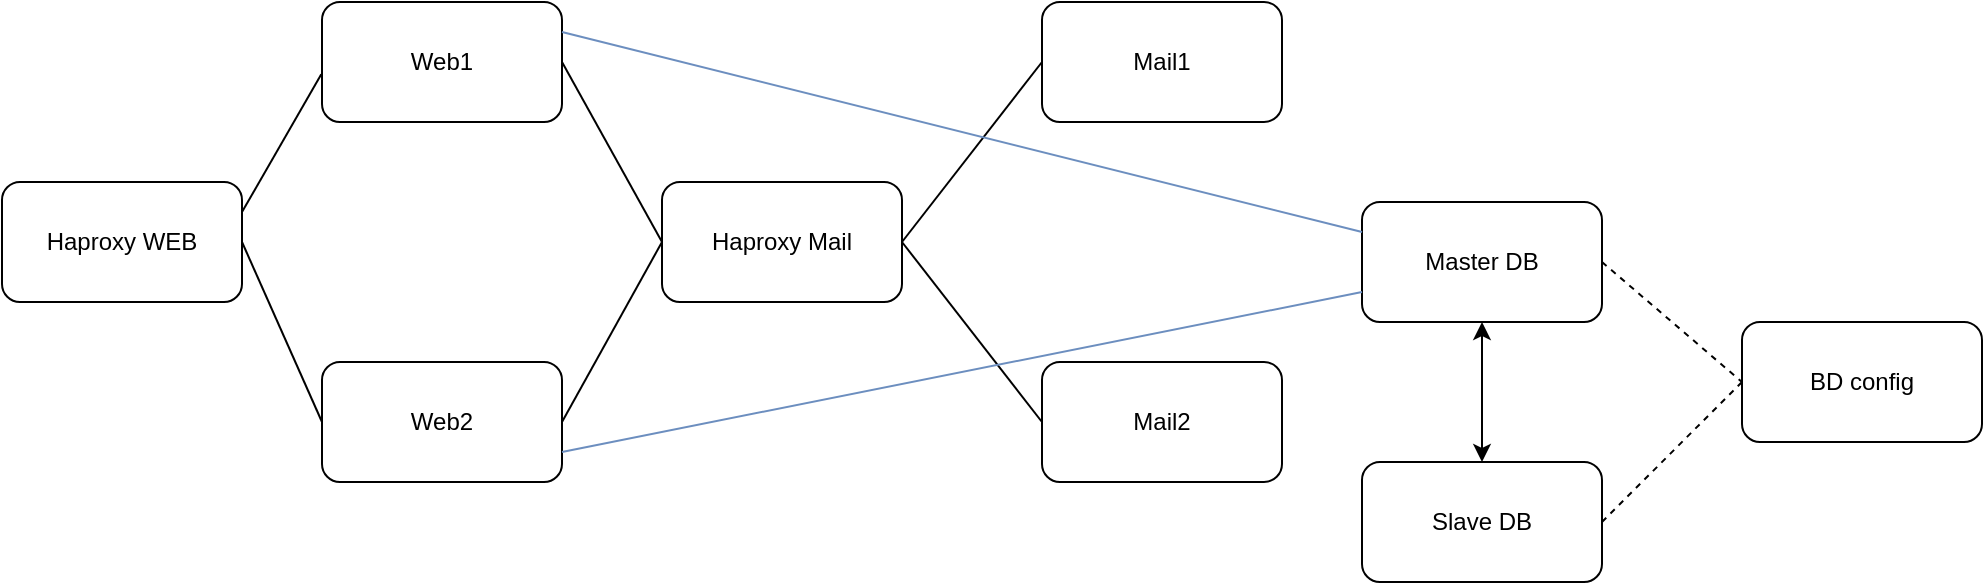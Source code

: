 <mxfile version="13.0.5" type="device"><diagram id="D82SHbaQle08-2iuD7Ui" name="Page-1"><mxGraphModel dx="1038" dy="580" grid="1" gridSize="10" guides="0" tooltips="1" connect="1" arrows="1" fold="1" page="1" pageScale="1" pageWidth="1169" pageHeight="827" math="0" shadow="0"><root><mxCell id="0"/><mxCell id="1" parent="0"/><mxCell id="CRrdIaDL3aOgxeP7DJ-f-2" value="Haproxy WEB" style="rounded=1;whiteSpace=wrap;html=1;" vertex="1" parent="1"><mxGeometry x="80" y="270" width="120" height="60" as="geometry"/></mxCell><mxCell id="CRrdIaDL3aOgxeP7DJ-f-3" value="Web1" style="rounded=1;whiteSpace=wrap;html=1;" vertex="1" parent="1"><mxGeometry x="240" y="180" width="120" height="60" as="geometry"/></mxCell><mxCell id="CRrdIaDL3aOgxeP7DJ-f-4" value="Web2" style="rounded=1;whiteSpace=wrap;html=1;" vertex="1" parent="1"><mxGeometry x="240" y="360" width="120" height="60" as="geometry"/></mxCell><mxCell id="CRrdIaDL3aOgxeP7DJ-f-5" value="" style="endArrow=none;html=1;exitX=1;exitY=0.25;exitDx=0;exitDy=0;entryX=-0.003;entryY=0.603;entryDx=0;entryDy=0;entryPerimeter=0;" edge="1" parent="1" source="CRrdIaDL3aOgxeP7DJ-f-2" target="CRrdIaDL3aOgxeP7DJ-f-3"><mxGeometry width="50" height="50" relative="1" as="geometry"><mxPoint x="340" y="250" as="sourcePoint"/><mxPoint x="390" y="200" as="targetPoint"/></mxGeometry></mxCell><mxCell id="CRrdIaDL3aOgxeP7DJ-f-6" value="" style="endArrow=none;html=1;exitX=1;exitY=0.5;exitDx=0;exitDy=0;entryX=0;entryY=0.5;entryDx=0;entryDy=0;" edge="1" parent="1" source="CRrdIaDL3aOgxeP7DJ-f-2" target="CRrdIaDL3aOgxeP7DJ-f-4"><mxGeometry width="50" height="50" relative="1" as="geometry"><mxPoint x="340" y="250" as="sourcePoint"/><mxPoint x="390" y="200" as="targetPoint"/></mxGeometry></mxCell><mxCell id="CRrdIaDL3aOgxeP7DJ-f-7" value="Haproxy Mail" style="rounded=1;whiteSpace=wrap;html=1;" vertex="1" parent="1"><mxGeometry x="410" y="270" width="120" height="60" as="geometry"/></mxCell><mxCell id="CRrdIaDL3aOgxeP7DJ-f-8" value="" style="endArrow=none;html=1;entryX=0;entryY=0.5;entryDx=0;entryDy=0;exitX=1;exitY=0.5;exitDx=0;exitDy=0;" edge="1" parent="1" source="CRrdIaDL3aOgxeP7DJ-f-3" target="CRrdIaDL3aOgxeP7DJ-f-7"><mxGeometry width="50" height="50" relative="1" as="geometry"><mxPoint x="340" y="330" as="sourcePoint"/><mxPoint x="390" y="280" as="targetPoint"/></mxGeometry></mxCell><mxCell id="CRrdIaDL3aOgxeP7DJ-f-9" value="" style="endArrow=none;html=1;exitX=1;exitY=0.5;exitDx=0;exitDy=0;entryX=0;entryY=0.5;entryDx=0;entryDy=0;" edge="1" parent="1" source="CRrdIaDL3aOgxeP7DJ-f-4" target="CRrdIaDL3aOgxeP7DJ-f-7"><mxGeometry width="50" height="50" relative="1" as="geometry"><mxPoint x="340" y="330" as="sourcePoint"/><mxPoint x="430" y="310" as="targetPoint"/></mxGeometry></mxCell><mxCell id="CRrdIaDL3aOgxeP7DJ-f-10" value="Mail1" style="rounded=1;whiteSpace=wrap;html=1;" vertex="1" parent="1"><mxGeometry x="600" y="180" width="120" height="60" as="geometry"/></mxCell><mxCell id="CRrdIaDL3aOgxeP7DJ-f-11" value="Mail2" style="rounded=1;whiteSpace=wrap;html=1;" vertex="1" parent="1"><mxGeometry x="600" y="360" width="120" height="60" as="geometry"/></mxCell><mxCell id="CRrdIaDL3aOgxeP7DJ-f-12" value="" style="endArrow=none;html=1;entryX=0;entryY=0.5;entryDx=0;entryDy=0;exitX=1;exitY=0.5;exitDx=0;exitDy=0;" edge="1" parent="1" source="CRrdIaDL3aOgxeP7DJ-f-7" target="CRrdIaDL3aOgxeP7DJ-f-10"><mxGeometry width="50" height="50" relative="1" as="geometry"><mxPoint x="340" y="250" as="sourcePoint"/><mxPoint x="390" y="200" as="targetPoint"/></mxGeometry></mxCell><mxCell id="CRrdIaDL3aOgxeP7DJ-f-13" value="" style="endArrow=none;html=1;exitX=1;exitY=0.5;exitDx=0;exitDy=0;entryX=0;entryY=0.5;entryDx=0;entryDy=0;" edge="1" parent="1" source="CRrdIaDL3aOgxeP7DJ-f-7" target="CRrdIaDL3aOgxeP7DJ-f-11"><mxGeometry width="50" height="50" relative="1" as="geometry"><mxPoint x="340" y="250" as="sourcePoint"/><mxPoint x="390" y="200" as="targetPoint"/></mxGeometry></mxCell><mxCell id="CRrdIaDL3aOgxeP7DJ-f-14" value="Master DB" style="rounded=1;whiteSpace=wrap;html=1;" vertex="1" parent="1"><mxGeometry x="760" y="280" width="120" height="60" as="geometry"/></mxCell><mxCell id="CRrdIaDL3aOgxeP7DJ-f-15" value="Slave DB" style="rounded=1;whiteSpace=wrap;html=1;" vertex="1" parent="1"><mxGeometry x="760" y="410" width="120" height="60" as="geometry"/></mxCell><mxCell id="CRrdIaDL3aOgxeP7DJ-f-16" value="BD config" style="rounded=1;whiteSpace=wrap;html=1;" vertex="1" parent="1"><mxGeometry x="950" y="340" width="120" height="60" as="geometry"/></mxCell><mxCell id="CRrdIaDL3aOgxeP7DJ-f-17" value="" style="endArrow=none;dashed=1;html=1;entryX=0;entryY=0.5;entryDx=0;entryDy=0;exitX=1;exitY=0.5;exitDx=0;exitDy=0;" edge="1" parent="1" source="CRrdIaDL3aOgxeP7DJ-f-14" target="CRrdIaDL3aOgxeP7DJ-f-16"><mxGeometry width="50" height="50" relative="1" as="geometry"><mxPoint x="550" y="340" as="sourcePoint"/><mxPoint x="600" y="290" as="targetPoint"/></mxGeometry></mxCell><mxCell id="CRrdIaDL3aOgxeP7DJ-f-18" value="" style="endArrow=none;dashed=1;html=1;entryX=0;entryY=0.5;entryDx=0;entryDy=0;exitX=1;exitY=0.5;exitDx=0;exitDy=0;" edge="1" parent="1" source="CRrdIaDL3aOgxeP7DJ-f-15" target="CRrdIaDL3aOgxeP7DJ-f-16"><mxGeometry width="50" height="50" relative="1" as="geometry"><mxPoint x="550" y="340" as="sourcePoint"/><mxPoint x="600" y="290" as="targetPoint"/></mxGeometry></mxCell><mxCell id="CRrdIaDL3aOgxeP7DJ-f-19" value="" style="endArrow=classic;startArrow=classic;html=1;entryX=0.5;entryY=1;entryDx=0;entryDy=0;" edge="1" parent="1" source="CRrdIaDL3aOgxeP7DJ-f-15" target="CRrdIaDL3aOgxeP7DJ-f-14"><mxGeometry width="50" height="50" relative="1" as="geometry"><mxPoint x="550" y="340" as="sourcePoint"/><mxPoint x="600" y="290" as="targetPoint"/></mxGeometry></mxCell><mxCell id="CRrdIaDL3aOgxeP7DJ-f-20" value="" style="endArrow=none;html=1;exitX=1;exitY=0.25;exitDx=0;exitDy=0;entryX=0;entryY=0.25;entryDx=0;entryDy=0;fillColor=#dae8fc;strokeColor=#6c8ebf;" edge="1" parent="1" source="CRrdIaDL3aOgxeP7DJ-f-3" target="CRrdIaDL3aOgxeP7DJ-f-14"><mxGeometry width="50" height="50" relative="1" as="geometry"><mxPoint x="550" y="340" as="sourcePoint"/><mxPoint x="600" y="290" as="targetPoint"/></mxGeometry></mxCell><mxCell id="CRrdIaDL3aOgxeP7DJ-f-21" value="" style="endArrow=none;html=1;exitX=1;exitY=0.75;exitDx=0;exitDy=0;entryX=0;entryY=0.75;entryDx=0;entryDy=0;fillColor=#dae8fc;strokeColor=#6c8ebf;" edge="1" parent="1" source="CRrdIaDL3aOgxeP7DJ-f-4" target="CRrdIaDL3aOgxeP7DJ-f-14"><mxGeometry width="50" height="50" relative="1" as="geometry"><mxPoint x="550" y="340" as="sourcePoint"/><mxPoint x="600" y="290" as="targetPoint"/></mxGeometry></mxCell></root></mxGraphModel></diagram></mxfile>